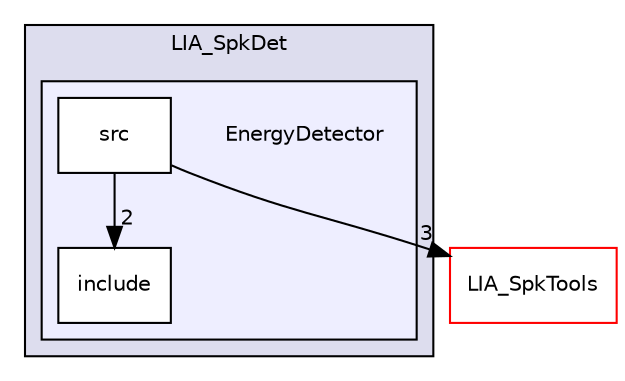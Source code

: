 digraph "LIA_SpkDet/EnergyDetector" {
  compound=true
  node [ fontsize="10", fontname="Helvetica"];
  edge [ labelfontsize="10", labelfontname="Helvetica"];
  subgraph clusterdir_3956374995d7175cff63206a008f608a {
    graph [ bgcolor="#ddddee", pencolor="black", label="LIA_SpkDet" fontname="Helvetica", fontsize="10", URL="dir_3956374995d7175cff63206a008f608a.html"]
  subgraph clusterdir_72794b5f8659c38b2c951a1a67132dcb {
    graph [ bgcolor="#eeeeff", pencolor="black", label="" URL="dir_72794b5f8659c38b2c951a1a67132dcb.html"];
    dir_72794b5f8659c38b2c951a1a67132dcb [shape=plaintext label="EnergyDetector"];
    dir_3ca2fb5ad4238c64d9bce80b3cf1bc85 [shape=box label="include" color="black" fillcolor="white" style="filled" URL="dir_3ca2fb5ad4238c64d9bce80b3cf1bc85.html"];
    dir_f9f78fb43c00a9d3de688effb28360ab [shape=box label="src" color="black" fillcolor="white" style="filled" URL="dir_f9f78fb43c00a9d3de688effb28360ab.html"];
  }
  }
  dir_7b9f40c7474acebf25e66f966c5b9c6a [shape=box label="LIA_SpkTools" fillcolor="white" style="filled" color="red" URL="dir_7b9f40c7474acebf25e66f966c5b9c6a.html"];
  dir_f9f78fb43c00a9d3de688effb28360ab->dir_7b9f40c7474acebf25e66f966c5b9c6a [headlabel="3", labeldistance=1.5 headhref="dir_000060_000110.html"];
  dir_f9f78fb43c00a9d3de688effb28360ab->dir_3ca2fb5ad4238c64d9bce80b3cf1bc85 [headlabel="2", labeldistance=1.5 headhref="dir_000060_000059.html"];
}
